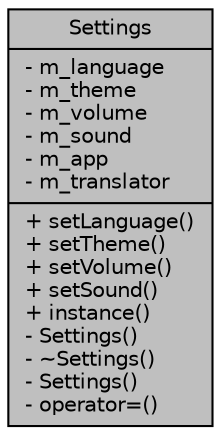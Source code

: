 digraph "Settings"
{
 // LATEX_PDF_SIZE
  edge [fontname="Helvetica",fontsize="10",labelfontname="Helvetica",labelfontsize="10"];
  node [fontname="Helvetica",fontsize="10",shape=record];
  Node1 [label="{Settings\n|- m_language\l- m_theme\l- m_volume\l- m_sound\l- m_app\l- m_translator\l|+ setLanguage()\l+ setTheme()\l+ setVolume()\l+ setSound()\l+ instance()\l- Settings()\l- ~Settings()\l- Settings()\l- operator=()\l}",height=0.2,width=0.4,color="black", fillcolor="grey75", style="filled", fontcolor="black",tooltip=" "];
}
